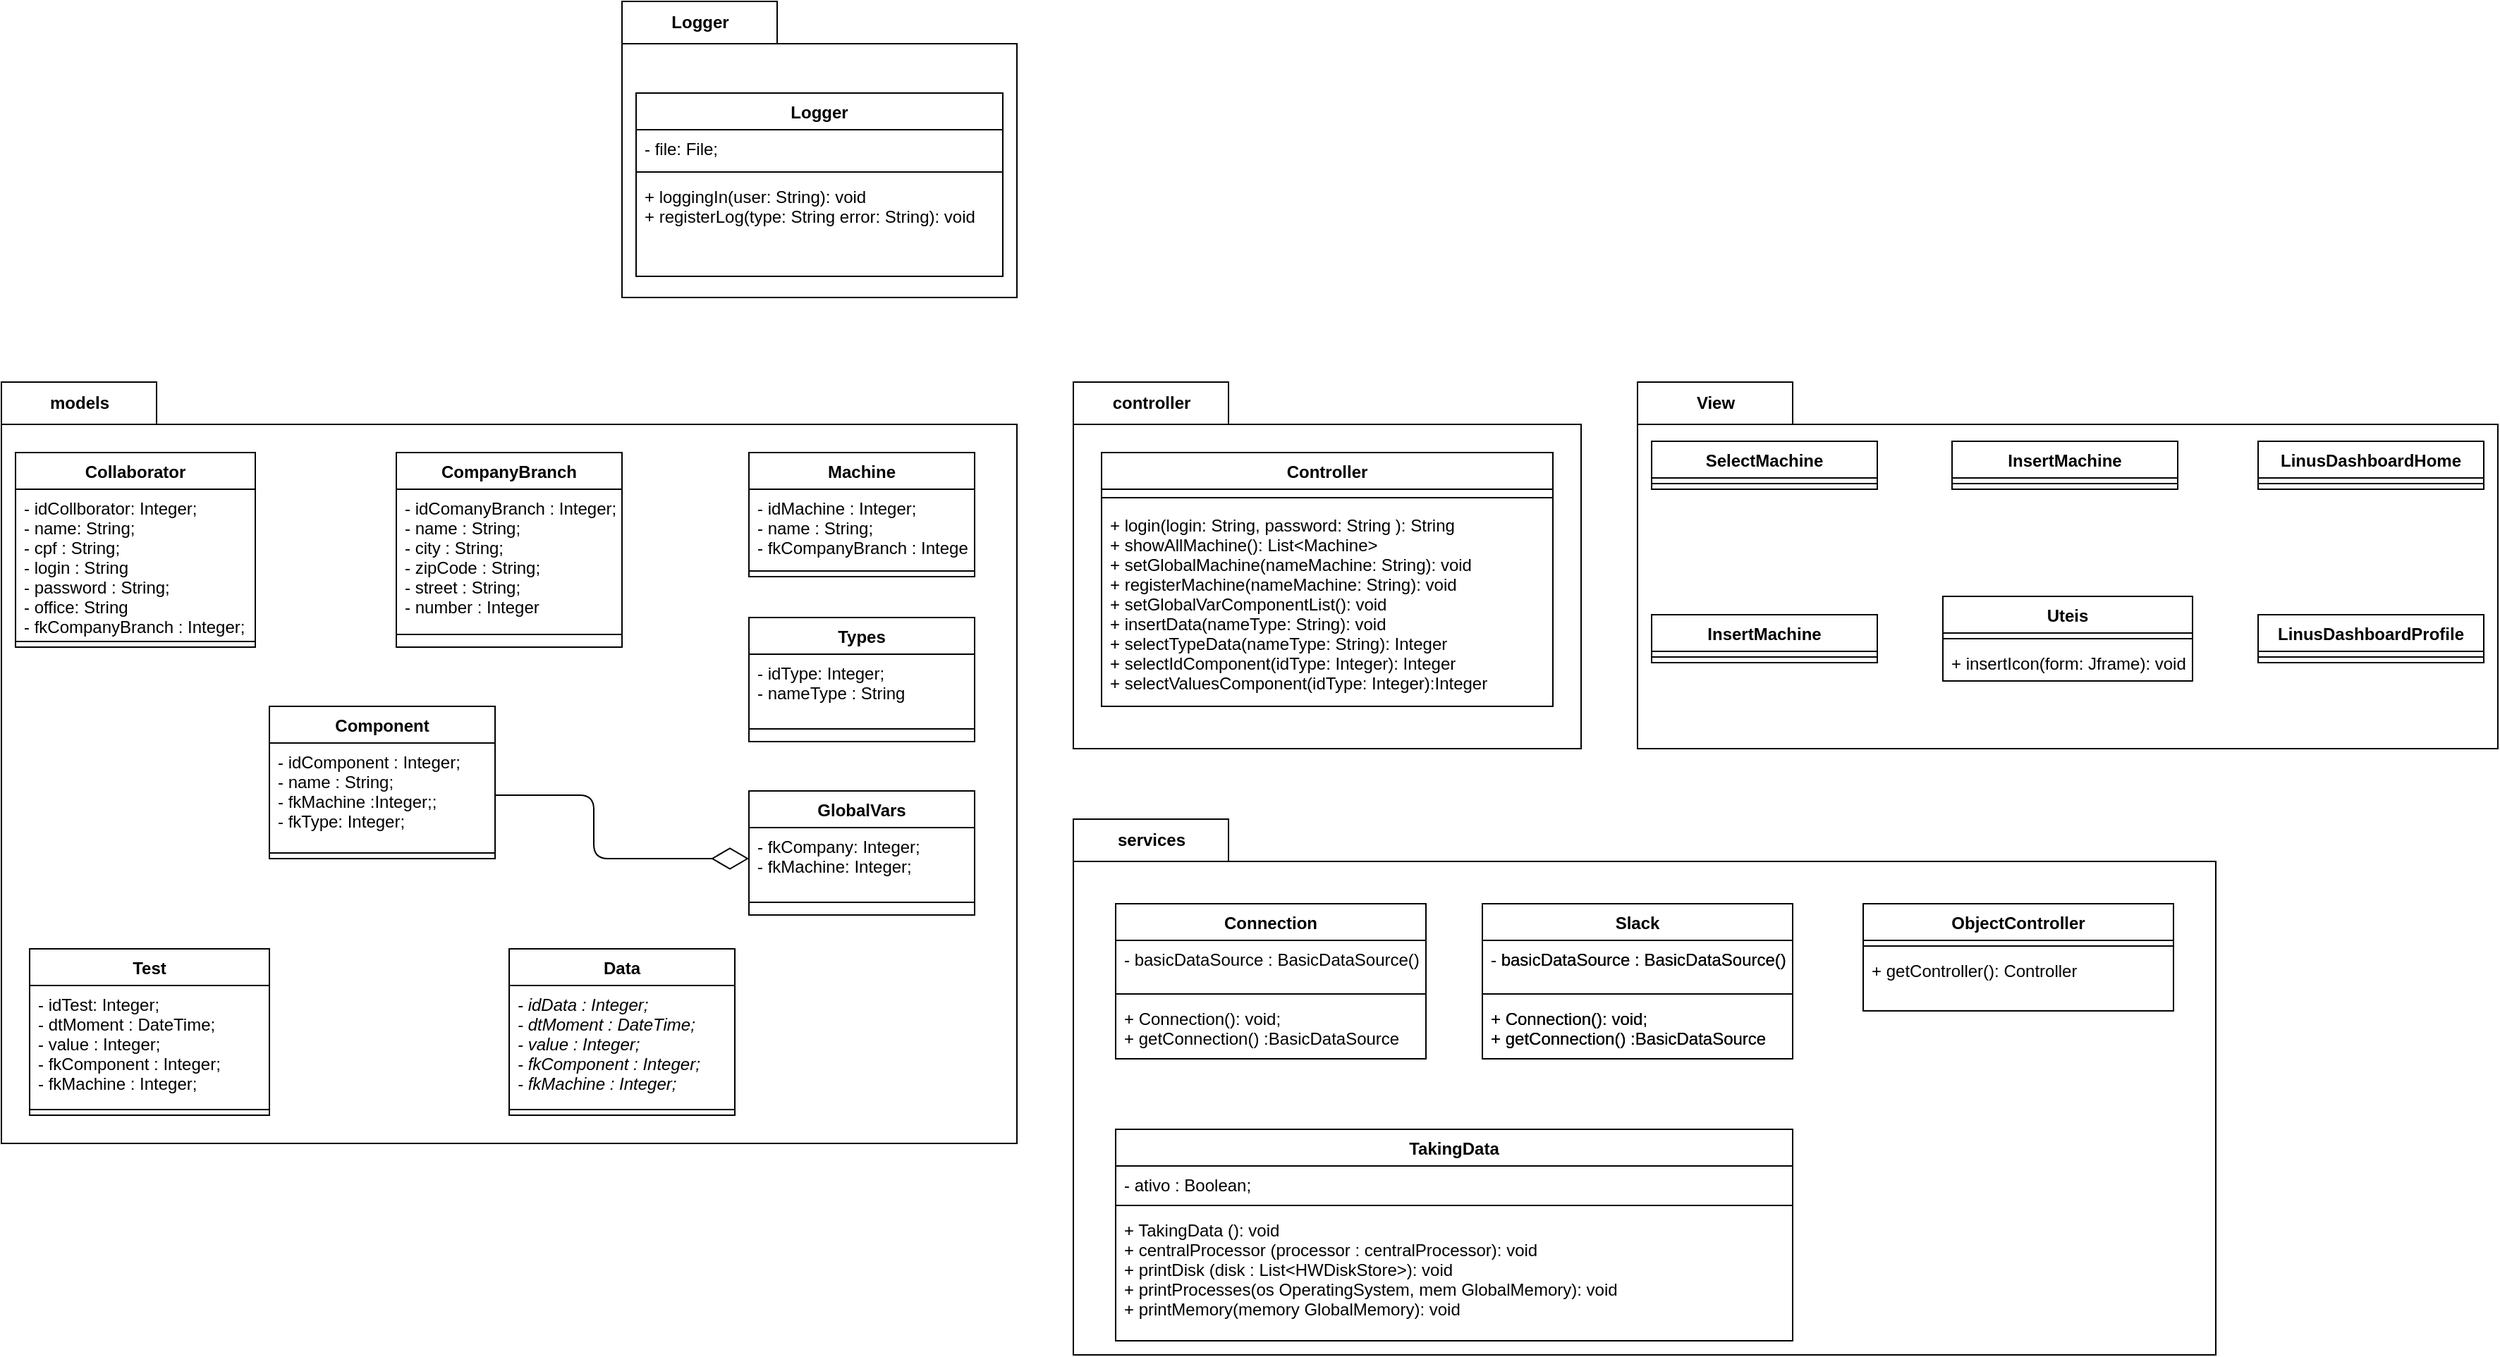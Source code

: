 <mxfile version="13.10.4" type="device"><diagram id="RD3s8kJx4T_rYx2lvKBA" name="Page-1"><mxGraphModel dx="2131" dy="1698" grid="1" gridSize="10" guides="1" tooltips="1" connect="1" arrows="1" fold="1" page="1" pageScale="1" pageWidth="827" pageHeight="1169" math="0" shadow="0"><root><mxCell id="0"/><mxCell id="1" parent="0"/><mxCell id="F6MDU5Umn2PXwsIhFBlG-26" value="models" style="shape=folder;fontStyle=1;tabWidth=110;tabHeight=30;tabPosition=left;html=1;boundedLbl=1;labelInHeader=1;" parent="1" vertex="1"><mxGeometry x="-720" y="60" width="720" height="540" as="geometry"/></mxCell><mxCell id="F6MDU5Umn2PXwsIhFBlG-11" value="controller" style="shape=folder;fontStyle=1;tabWidth=110;tabHeight=30;tabPosition=left;html=1;boundedLbl=1;labelInHeader=1;" parent="1" vertex="1"><mxGeometry x="40" y="60" width="360" height="260" as="geometry"/></mxCell><mxCell id="F6MDU5Umn2PXwsIhFBlG-14" value="Controller" style="swimlane;fontStyle=1;align=center;verticalAlign=top;childLayout=stackLayout;horizontal=1;startSize=26;horizontalStack=0;resizeParent=1;resizeParentMax=0;resizeLast=0;collapsible=1;marginBottom=0;" parent="1" vertex="1"><mxGeometry x="60" y="110" width="320" height="180" as="geometry"><mxRectangle x="60" y="110" width="100" height="26" as="alternateBounds"/></mxGeometry></mxCell><mxCell id="F6MDU5Umn2PXwsIhFBlG-16" value="" style="line;strokeWidth=1;fillColor=none;align=left;verticalAlign=middle;spacingTop=-1;spacingLeft=3;spacingRight=3;rotatable=0;labelPosition=right;points=[];portConstraint=eastwest;" parent="F6MDU5Umn2PXwsIhFBlG-14" vertex="1"><mxGeometry y="26" width="320" height="12" as="geometry"/></mxCell><mxCell id="F6MDU5Umn2PXwsIhFBlG-17" value="+ login(login: String, password: String ): String&#10;+ showAllMachine(): List&lt;Machine&gt;&#10;+ setGlobalMachine(nameMachine: String): void&#10;+ registerMachine(nameMachine: String): void&#10;+ setGlobalVarComponentList(): void&#10;+ insertData(nameType: String): void&#10;+ selectTypeData(nameType: String): Integer&#10;+ selectIdComponent(idType: Integer): Integer&#10;+ selectValuesComponent(idType: Integer):Integer&#10;&#10;" style="text;strokeColor=none;fillColor=none;align=left;verticalAlign=top;spacingLeft=4;spacingRight=4;overflow=hidden;rotatable=0;points=[[0,0.5],[1,0.5]];portConstraint=eastwest;" parent="F6MDU5Umn2PXwsIhFBlG-14" vertex="1"><mxGeometry y="38" width="320" height="142" as="geometry"/></mxCell><mxCell id="F6MDU5Umn2PXwsIhFBlG-20" value="View" style="shape=folder;fontStyle=1;tabWidth=110;tabHeight=30;tabPosition=left;html=1;boundedLbl=1;labelInHeader=1;" parent="1" vertex="1"><mxGeometry x="440" y="60" width="610" height="260" as="geometry"/></mxCell><mxCell id="F6MDU5Umn2PXwsIhFBlG-22" value="CompanyBranch" style="swimlane;fontStyle=1;align=center;verticalAlign=top;childLayout=stackLayout;horizontal=1;startSize=26;horizontalStack=0;resizeParent=1;resizeParentMax=0;resizeLast=0;collapsible=1;marginBottom=0;" parent="1" vertex="1"><mxGeometry x="-440" y="110" width="160" height="138" as="geometry"/></mxCell><mxCell id="F6MDU5Umn2PXwsIhFBlG-23" value="- idComanyBranch : Integer;&#10;- name : String;&#10;- city : String;&#10;- zipCode : String;&#10;- street : String;&#10;- number : Integer" style="text;strokeColor=none;fillColor=none;align=left;verticalAlign=top;spacingLeft=4;spacingRight=4;overflow=hidden;rotatable=0;points=[[0,0.5],[1,0.5]];portConstraint=eastwest;" parent="F6MDU5Umn2PXwsIhFBlG-22" vertex="1"><mxGeometry y="26" width="160" height="94" as="geometry"/></mxCell><mxCell id="F6MDU5Umn2PXwsIhFBlG-24" value="" style="line;strokeWidth=1;fillColor=none;align=left;verticalAlign=middle;spacingTop=-1;spacingLeft=3;spacingRight=3;rotatable=0;labelPosition=right;points=[];portConstraint=eastwest;" parent="F6MDU5Umn2PXwsIhFBlG-22" vertex="1"><mxGeometry y="120" width="160" height="18" as="geometry"/></mxCell><mxCell id="F6MDU5Umn2PXwsIhFBlG-27" value="services" style="shape=folder;fontStyle=1;tabWidth=110;tabHeight=30;tabPosition=left;html=1;boundedLbl=1;labelInHeader=1;" parent="1" vertex="1"><mxGeometry x="40" y="370" width="810" height="380" as="geometry"/></mxCell><mxCell id="F6MDU5Umn2PXwsIhFBlG-28" value="Connection" style="swimlane;fontStyle=1;align=center;verticalAlign=top;childLayout=stackLayout;horizontal=1;startSize=26;horizontalStack=0;resizeParent=1;resizeParentMax=0;resizeLast=0;collapsible=1;marginBottom=0;" parent="1" vertex="1"><mxGeometry x="70" y="430" width="220" height="110" as="geometry"/></mxCell><mxCell id="F6MDU5Umn2PXwsIhFBlG-29" value="- basicDataSource : BasicDataSource();" style="text;strokeColor=none;fillColor=none;align=left;verticalAlign=top;spacingLeft=4;spacingRight=4;overflow=hidden;rotatable=0;points=[[0,0.5],[1,0.5]];portConstraint=eastwest;" parent="F6MDU5Umn2PXwsIhFBlG-28" vertex="1"><mxGeometry y="26" width="220" height="34" as="geometry"/></mxCell><mxCell id="F6MDU5Umn2PXwsIhFBlG-30" value="" style="line;strokeWidth=1;fillColor=none;align=left;verticalAlign=middle;spacingTop=-1;spacingLeft=3;spacingRight=3;rotatable=0;labelPosition=right;points=[];portConstraint=eastwest;" parent="F6MDU5Umn2PXwsIhFBlG-28" vertex="1"><mxGeometry y="60" width="220" height="8" as="geometry"/></mxCell><mxCell id="F6MDU5Umn2PXwsIhFBlG-31" value="+ Connection(): void;&#10;+ getConnection() :BasicDataSource" style="text;strokeColor=none;fillColor=none;align=left;verticalAlign=top;spacingLeft=4;spacingRight=4;overflow=hidden;rotatable=0;points=[[0,0.5],[1,0.5]];portConstraint=eastwest;" parent="F6MDU5Umn2PXwsIhFBlG-28" vertex="1"><mxGeometry y="68" width="220" height="42" as="geometry"/></mxCell><mxCell id="F6MDU5Umn2PXwsIhFBlG-32" value="Machine" style="swimlane;fontStyle=1;align=center;verticalAlign=top;childLayout=stackLayout;horizontal=1;startSize=26;horizontalStack=0;resizeParent=1;resizeParentMax=0;resizeLast=0;collapsible=1;marginBottom=0;" parent="1" vertex="1"><mxGeometry x="-190" y="110" width="160" height="88" as="geometry"/></mxCell><mxCell id="F6MDU5Umn2PXwsIhFBlG-33" value="- idMachine : Integer;&#10;- name : String;&#10;- fkCompanyBranch : Integer;" style="text;strokeColor=none;fillColor=none;align=left;verticalAlign=top;spacingLeft=4;spacingRight=4;overflow=hidden;rotatable=0;points=[[0,0.5],[1,0.5]];portConstraint=eastwest;" parent="F6MDU5Umn2PXwsIhFBlG-32" vertex="1"><mxGeometry y="26" width="160" height="54" as="geometry"/></mxCell><mxCell id="F6MDU5Umn2PXwsIhFBlG-34" value="" style="line;strokeWidth=1;fillColor=none;align=left;verticalAlign=middle;spacingTop=-1;spacingLeft=3;spacingRight=3;rotatable=0;labelPosition=right;points=[];portConstraint=eastwest;" parent="F6MDU5Umn2PXwsIhFBlG-32" vertex="1"><mxGeometry y="80" width="160" height="8" as="geometry"/></mxCell><mxCell id="F6MDU5Umn2PXwsIhFBlG-36" value="Collaborator" style="swimlane;fontStyle=1;align=center;verticalAlign=top;childLayout=stackLayout;horizontal=1;startSize=26;horizontalStack=0;resizeParent=1;resizeParentMax=0;resizeLast=0;collapsible=1;marginBottom=0;" parent="1" vertex="1"><mxGeometry x="-710" y="110" width="170" height="138" as="geometry"/></mxCell><mxCell id="F6MDU5Umn2PXwsIhFBlG-37" value="- idCollborator: Integer;&#10;- name: String;&#10;- cpf : String;&#10;- login : String&#10;- password : String;&#10;- office: String&#10;- fkCompanyBranch : Integer;" style="text;strokeColor=none;fillColor=none;align=left;verticalAlign=top;spacingLeft=4;spacingRight=4;overflow=hidden;rotatable=0;points=[[0,0.5],[1,0.5]];portConstraint=eastwest;" parent="F6MDU5Umn2PXwsIhFBlG-36" vertex="1"><mxGeometry y="26" width="170" height="104" as="geometry"/></mxCell><mxCell id="F6MDU5Umn2PXwsIhFBlG-38" value="" style="line;strokeWidth=1;fillColor=none;align=left;verticalAlign=middle;spacingTop=-1;spacingLeft=3;spacingRight=3;rotatable=0;labelPosition=right;points=[];portConstraint=eastwest;" parent="F6MDU5Umn2PXwsIhFBlG-36" vertex="1"><mxGeometry y="130" width="170" height="8" as="geometry"/></mxCell><mxCell id="F6MDU5Umn2PXwsIhFBlG-40" value="Component" style="swimlane;fontStyle=1;align=center;verticalAlign=top;childLayout=stackLayout;horizontal=1;startSize=26;horizontalStack=0;resizeParent=1;resizeParentMax=0;resizeLast=0;collapsible=1;marginBottom=0;" parent="1" vertex="1"><mxGeometry x="-530" y="290" width="160" height="108" as="geometry"/></mxCell><mxCell id="F6MDU5Umn2PXwsIhFBlG-41" value="- idComponent : Integer;&#10;- name : String;&#10;- fkMachine :Integer;;&#10;- fkType: Integer;&#10;" style="text;strokeColor=none;fillColor=none;align=left;verticalAlign=top;spacingLeft=4;spacingRight=4;overflow=hidden;rotatable=0;points=[[0,0.5],[1,0.5]];portConstraint=eastwest;" parent="F6MDU5Umn2PXwsIhFBlG-40" vertex="1"><mxGeometry y="26" width="160" height="74" as="geometry"/></mxCell><mxCell id="F6MDU5Umn2PXwsIhFBlG-42" value="" style="line;strokeWidth=1;fillColor=none;align=left;verticalAlign=middle;spacingTop=-1;spacingLeft=3;spacingRight=3;rotatable=0;labelPosition=right;points=[];portConstraint=eastwest;" parent="F6MDU5Umn2PXwsIhFBlG-40" vertex="1"><mxGeometry y="100" width="160" height="8" as="geometry"/></mxCell><mxCell id="F6MDU5Umn2PXwsIhFBlG-44" value="Test" style="swimlane;fontStyle=1;align=center;verticalAlign=top;childLayout=stackLayout;horizontal=1;startSize=26;horizontalStack=0;resizeParent=1;resizeParentMax=0;resizeLast=0;collapsible=1;marginBottom=0;" parent="1" vertex="1"><mxGeometry x="-700" y="462" width="170" height="118" as="geometry"/></mxCell><mxCell id="F6MDU5Umn2PXwsIhFBlG-45" value="- idTest: Integer;&#10;- dtMoment : DateTime;&#10;- value : Integer;&#10;- fkComponent : Integer;&#10;- fkMachine : Integer;" style="text;strokeColor=none;fillColor=none;align=left;verticalAlign=top;spacingLeft=4;spacingRight=4;overflow=hidden;rotatable=0;points=[[0,0.5],[1,0.5]];portConstraint=eastwest;" parent="F6MDU5Umn2PXwsIhFBlG-44" vertex="1"><mxGeometry y="26" width="170" height="84" as="geometry"/></mxCell><mxCell id="F6MDU5Umn2PXwsIhFBlG-46" value="" style="line;strokeWidth=1;fillColor=none;align=left;verticalAlign=middle;spacingTop=-1;spacingLeft=3;spacingRight=3;rotatable=0;labelPosition=right;points=[];portConstraint=eastwest;" parent="F6MDU5Umn2PXwsIhFBlG-44" vertex="1"><mxGeometry y="110" width="170" height="8" as="geometry"/></mxCell><mxCell id="Z45e9iWXkxGw7tkl8lpb-1" value="Data" style="swimlane;fontStyle=1;align=center;verticalAlign=top;childLayout=stackLayout;horizontal=1;startSize=26;horizontalStack=0;resizeParent=1;resizeParentMax=0;resizeLast=0;collapsible=1;marginBottom=0;" parent="1" vertex="1"><mxGeometry x="-360" y="462" width="160" height="118" as="geometry"/></mxCell><mxCell id="Z45e9iWXkxGw7tkl8lpb-2" value="- idData : Integer;&#10;- dtMoment : DateTime;&#10;- value : Integer;&#10;- fkComponent : Integer;&#10;- fkMachine : Integer;" style="text;strokeColor=none;fillColor=none;align=left;verticalAlign=top;spacingLeft=4;spacingRight=4;overflow=hidden;rotatable=0;points=[[0,0.5],[1,0.5]];portConstraint=eastwest;fontStyle=2" parent="Z45e9iWXkxGw7tkl8lpb-1" vertex="1"><mxGeometry y="26" width="160" height="84" as="geometry"/></mxCell><mxCell id="Z45e9iWXkxGw7tkl8lpb-3" value="" style="line;strokeWidth=1;fillColor=none;align=left;verticalAlign=middle;spacingTop=-1;spacingLeft=3;spacingRight=3;rotatable=0;labelPosition=right;points=[];portConstraint=eastwest;" parent="Z45e9iWXkxGw7tkl8lpb-1" vertex="1"><mxGeometry y="110" width="160" height="8" as="geometry"/></mxCell><mxCell id="MRlA3GBKrCIRUdUbZOBZ-1" value="Slack" style="swimlane;fontStyle=1;align=center;verticalAlign=top;childLayout=stackLayout;horizontal=1;startSize=26;horizontalStack=0;resizeParent=1;resizeParentMax=0;resizeLast=0;collapsible=1;marginBottom=0;" parent="1" vertex="1"><mxGeometry x="330" y="430" width="220" height="110" as="geometry"/></mxCell><mxCell id="MRlA3GBKrCIRUdUbZOBZ-2" value="- basicDataSource : BasicDataSource();" style="text;strokeColor=none;fillColor=none;align=left;verticalAlign=top;spacingLeft=4;spacingRight=4;overflow=hidden;rotatable=0;points=[[0,0.5],[1,0.5]];portConstraint=eastwest;" parent="MRlA3GBKrCIRUdUbZOBZ-1" vertex="1"><mxGeometry y="26" width="220" height="34" as="geometry"/></mxCell><mxCell id="MRlA3GBKrCIRUdUbZOBZ-3" value="" style="line;strokeWidth=1;fillColor=none;align=left;verticalAlign=middle;spacingTop=-1;spacingLeft=3;spacingRight=3;rotatable=0;labelPosition=right;points=[];portConstraint=eastwest;" parent="MRlA3GBKrCIRUdUbZOBZ-1" vertex="1"><mxGeometry y="60" width="220" height="8" as="geometry"/></mxCell><mxCell id="MRlA3GBKrCIRUdUbZOBZ-4" value="+ Connection(): void;&#10;+ getConnection() :BasicDataSource" style="text;strokeColor=none;fillColor=none;align=left;verticalAlign=top;spacingLeft=4;spacingRight=4;overflow=hidden;rotatable=0;points=[[0,0.5],[1,0.5]];portConstraint=eastwest;" parent="MRlA3GBKrCIRUdUbZOBZ-1" vertex="1"><mxGeometry y="68" width="220" height="42" as="geometry"/></mxCell><mxCell id="MRlA3GBKrCIRUdUbZOBZ-17" value="SelectMachine" style="swimlane;fontStyle=1;align=center;verticalAlign=top;childLayout=stackLayout;horizontal=1;startSize=26;horizontalStack=0;resizeParent=1;resizeParentMax=0;resizeLast=0;collapsible=1;marginBottom=0;" parent="1" vertex="1"><mxGeometry x="450" y="102" width="160" height="34" as="geometry"/></mxCell><mxCell id="MRlA3GBKrCIRUdUbZOBZ-18" value="" style="line;strokeWidth=1;fillColor=none;align=left;verticalAlign=middle;spacingTop=-1;spacingLeft=3;spacingRight=3;rotatable=0;labelPosition=right;points=[];portConstraint=eastwest;" parent="MRlA3GBKrCIRUdUbZOBZ-17" vertex="1"><mxGeometry y="26" width="160" height="8" as="geometry"/></mxCell><mxCell id="MRlA3GBKrCIRUdUbZOBZ-26" value="TakingData" style="swimlane;fontStyle=1;align=center;verticalAlign=top;childLayout=stackLayout;horizontal=1;startSize=26;horizontalStack=0;resizeParent=1;resizeParentMax=0;resizeLast=0;collapsible=1;marginBottom=0;" parent="1" vertex="1"><mxGeometry x="70" y="590" width="480" height="150" as="geometry"/></mxCell><mxCell id="MRlA3GBKrCIRUdUbZOBZ-27" value="- ativo : Boolean;" style="text;strokeColor=none;fillColor=none;align=left;verticalAlign=top;spacingLeft=4;spacingRight=4;overflow=hidden;rotatable=0;points=[[0,0.5],[1,0.5]];portConstraint=eastwest;" parent="MRlA3GBKrCIRUdUbZOBZ-26" vertex="1"><mxGeometry y="26" width="480" height="24" as="geometry"/></mxCell><mxCell id="MRlA3GBKrCIRUdUbZOBZ-28" value="" style="line;strokeWidth=1;fillColor=none;align=left;verticalAlign=middle;spacingTop=-1;spacingLeft=3;spacingRight=3;rotatable=0;labelPosition=right;points=[];portConstraint=eastwest;" parent="MRlA3GBKrCIRUdUbZOBZ-26" vertex="1"><mxGeometry y="50" width="480" height="8" as="geometry"/></mxCell><mxCell id="MRlA3GBKrCIRUdUbZOBZ-29" value="+ TakingData (): void&#10;+ centralProcessor (processor : centralProcessor): void&#10;+ printDisk (disk : List&lt;HWDiskStore&gt;): void&#10;+ printProcesses(os OperatingSystem, mem GlobalMemory): void&#10;+ printMemory(memory GlobalMemory): void" style="text;strokeColor=none;fillColor=none;align=left;verticalAlign=top;spacingLeft=4;spacingRight=4;overflow=hidden;rotatable=0;points=[[0,0.5],[1,0.5]];portConstraint=eastwest;" parent="MRlA3GBKrCIRUdUbZOBZ-26" vertex="1"><mxGeometry y="58" width="480" height="92" as="geometry"/></mxCell><mxCell id="XrI0nqO_kqB3tD6Gybd0-6" value="Types" style="swimlane;fontStyle=1;align=center;verticalAlign=top;childLayout=stackLayout;horizontal=1;startSize=26;horizontalStack=0;resizeParent=1;resizeParentMax=0;resizeLast=0;collapsible=1;marginBottom=0;" parent="1" vertex="1"><mxGeometry x="-190" y="227" width="160" height="88" as="geometry"/></mxCell><mxCell id="XrI0nqO_kqB3tD6Gybd0-7" value="- idType: Integer;&#10;- nameType : String&#10;" style="text;strokeColor=none;fillColor=none;align=left;verticalAlign=top;spacingLeft=4;spacingRight=4;overflow=hidden;rotatable=0;points=[[0,0.5],[1,0.5]];portConstraint=eastwest;" parent="XrI0nqO_kqB3tD6Gybd0-6" vertex="1"><mxGeometry y="26" width="160" height="44" as="geometry"/></mxCell><mxCell id="XrI0nqO_kqB3tD6Gybd0-8" value="" style="line;strokeWidth=1;fillColor=none;align=left;verticalAlign=middle;spacingTop=-1;spacingLeft=3;spacingRight=3;rotatable=0;labelPosition=right;points=[];portConstraint=eastwest;" parent="XrI0nqO_kqB3tD6Gybd0-6" vertex="1"><mxGeometry y="70" width="160" height="18" as="geometry"/></mxCell><mxCell id="XrI0nqO_kqB3tD6Gybd0-10" value="GlobalVars" style="swimlane;fontStyle=1;align=center;verticalAlign=top;childLayout=stackLayout;horizontal=1;startSize=26;horizontalStack=0;resizeParent=1;resizeParentMax=0;resizeLast=0;collapsible=1;marginBottom=0;" parent="1" vertex="1"><mxGeometry x="-190" y="350" width="160" height="88" as="geometry"/></mxCell><mxCell id="XrI0nqO_kqB3tD6Gybd0-11" value="- fkCompany: Integer;&#10;- fkMachine: Integer;&#10;&#10;" style="text;strokeColor=none;fillColor=none;align=left;verticalAlign=top;spacingLeft=4;spacingRight=4;overflow=hidden;rotatable=0;points=[[0,0.5],[1,0.5]];portConstraint=eastwest;" parent="XrI0nqO_kqB3tD6Gybd0-10" vertex="1"><mxGeometry y="26" width="160" height="44" as="geometry"/></mxCell><mxCell id="XrI0nqO_kqB3tD6Gybd0-12" value="" style="line;strokeWidth=1;fillColor=none;align=left;verticalAlign=middle;spacingTop=-1;spacingLeft=3;spacingRight=3;rotatable=0;labelPosition=right;points=[];portConstraint=eastwest;" parent="XrI0nqO_kqB3tD6Gybd0-10" vertex="1"><mxGeometry y="70" width="160" height="18" as="geometry"/></mxCell><mxCell id="XrI0nqO_kqB3tD6Gybd0-24" value="Logger" style="shape=folder;fontStyle=1;tabWidth=110;tabHeight=30;tabPosition=left;html=1;boundedLbl=1;labelInHeader=1;" parent="1" vertex="1"><mxGeometry x="-280" y="-210" width="280" height="210" as="geometry"/></mxCell><mxCell id="XrI0nqO_kqB3tD6Gybd0-29" value="Logger" style="swimlane;fontStyle=1;align=center;verticalAlign=top;childLayout=stackLayout;horizontal=1;startSize=26;horizontalStack=0;resizeParent=1;resizeParentMax=0;resizeLast=0;collapsible=1;marginBottom=0;" parent="1" vertex="1"><mxGeometry x="-270" y="-145" width="260" height="130" as="geometry"/></mxCell><mxCell id="XrI0nqO_kqB3tD6Gybd0-30" value="- file: File;" style="text;strokeColor=none;fillColor=none;align=left;verticalAlign=top;spacingLeft=4;spacingRight=4;overflow=hidden;rotatable=0;points=[[0,0.5],[1,0.5]];portConstraint=eastwest;" parent="XrI0nqO_kqB3tD6Gybd0-29" vertex="1"><mxGeometry y="26" width="260" height="26" as="geometry"/></mxCell><mxCell id="XrI0nqO_kqB3tD6Gybd0-31" value="" style="line;strokeWidth=1;fillColor=none;align=left;verticalAlign=middle;spacingTop=-1;spacingLeft=3;spacingRight=3;rotatable=0;labelPosition=right;points=[];portConstraint=eastwest;" parent="XrI0nqO_kqB3tD6Gybd0-29" vertex="1"><mxGeometry y="52" width="260" height="8" as="geometry"/></mxCell><mxCell id="XrI0nqO_kqB3tD6Gybd0-32" value="+ loggingIn(user: String): void&#10;+ registerLog(type: String error: String): void" style="text;strokeColor=none;fillColor=none;align=left;verticalAlign=top;spacingLeft=4;spacingRight=4;overflow=hidden;rotatable=0;points=[[0,0.5],[1,0.5]];portConstraint=eastwest;" parent="XrI0nqO_kqB3tD6Gybd0-29" vertex="1"><mxGeometry y="60" width="260" height="70" as="geometry"/></mxCell><mxCell id="XrI0nqO_kqB3tD6Gybd0-33" value="Slack" style="swimlane;fontStyle=1;align=center;verticalAlign=top;childLayout=stackLayout;horizontal=1;startSize=26;horizontalStack=0;resizeParent=1;resizeParentMax=0;resizeLast=0;collapsible=1;marginBottom=0;" parent="1" vertex="1"><mxGeometry x="330" y="430" width="220" height="110" as="geometry"/></mxCell><mxCell id="XrI0nqO_kqB3tD6Gybd0-34" value="- basicDataSource : BasicDataSource();" style="text;strokeColor=none;fillColor=none;align=left;verticalAlign=top;spacingLeft=4;spacingRight=4;overflow=hidden;rotatable=0;points=[[0,0.5],[1,0.5]];portConstraint=eastwest;" parent="XrI0nqO_kqB3tD6Gybd0-33" vertex="1"><mxGeometry y="26" width="220" height="34" as="geometry"/></mxCell><mxCell id="XrI0nqO_kqB3tD6Gybd0-35" value="" style="line;strokeWidth=1;fillColor=none;align=left;verticalAlign=middle;spacingTop=-1;spacingLeft=3;spacingRight=3;rotatable=0;labelPosition=right;points=[];portConstraint=eastwest;" parent="XrI0nqO_kqB3tD6Gybd0-33" vertex="1"><mxGeometry y="60" width="220" height="8" as="geometry"/></mxCell><mxCell id="XrI0nqO_kqB3tD6Gybd0-36" value="+ Connection(): void;&#10;+ getConnection() :BasicDataSource" style="text;strokeColor=none;fillColor=none;align=left;verticalAlign=top;spacingLeft=4;spacingRight=4;overflow=hidden;rotatable=0;points=[[0,0.5],[1,0.5]];portConstraint=eastwest;" parent="XrI0nqO_kqB3tD6Gybd0-33" vertex="1"><mxGeometry y="68" width="220" height="42" as="geometry"/></mxCell><mxCell id="XrI0nqO_kqB3tD6Gybd0-37" value="ObjectController" style="swimlane;fontStyle=1;align=center;verticalAlign=top;childLayout=stackLayout;horizontal=1;startSize=26;horizontalStack=0;resizeParent=1;resizeParentMax=0;resizeLast=0;collapsible=1;marginBottom=0;" parent="1" vertex="1"><mxGeometry x="600" y="430" width="220" height="76" as="geometry"/></mxCell><mxCell id="XrI0nqO_kqB3tD6Gybd0-39" value="" style="line;strokeWidth=1;fillColor=none;align=left;verticalAlign=middle;spacingTop=-1;spacingLeft=3;spacingRight=3;rotatable=0;labelPosition=right;points=[];portConstraint=eastwest;" parent="XrI0nqO_kqB3tD6Gybd0-37" vertex="1"><mxGeometry y="26" width="220" height="8" as="geometry"/></mxCell><mxCell id="XrI0nqO_kqB3tD6Gybd0-40" value="+ getController(): Controller" style="text;strokeColor=none;fillColor=none;align=left;verticalAlign=top;spacingLeft=4;spacingRight=4;overflow=hidden;rotatable=0;points=[[0,0.5],[1,0.5]];portConstraint=eastwest;" parent="XrI0nqO_kqB3tD6Gybd0-37" vertex="1"><mxGeometry y="34" width="220" height="42" as="geometry"/></mxCell><mxCell id="XrI0nqO_kqB3tD6Gybd0-41" value="InsertMachine" style="swimlane;fontStyle=1;align=center;verticalAlign=top;childLayout=stackLayout;horizontal=1;startSize=26;horizontalStack=0;resizeParent=1;resizeParentMax=0;resizeLast=0;collapsible=1;marginBottom=0;" parent="1" vertex="1"><mxGeometry x="663" y="102" width="160" height="34" as="geometry"/></mxCell><mxCell id="XrI0nqO_kqB3tD6Gybd0-42" value="" style="line;strokeWidth=1;fillColor=none;align=left;verticalAlign=middle;spacingTop=-1;spacingLeft=3;spacingRight=3;rotatable=0;labelPosition=right;points=[];portConstraint=eastwest;" parent="XrI0nqO_kqB3tD6Gybd0-41" vertex="1"><mxGeometry y="26" width="160" height="8" as="geometry"/></mxCell><mxCell id="XrI0nqO_kqB3tD6Gybd0-45" value="LinusDashboardHome" style="swimlane;fontStyle=1;align=center;verticalAlign=top;childLayout=stackLayout;horizontal=1;startSize=26;horizontalStack=0;resizeParent=1;resizeParentMax=0;resizeLast=0;collapsible=1;marginBottom=0;" parent="1" vertex="1"><mxGeometry x="880" y="102" width="160" height="34" as="geometry"/></mxCell><mxCell id="XrI0nqO_kqB3tD6Gybd0-46" value="" style="line;strokeWidth=1;fillColor=none;align=left;verticalAlign=middle;spacingTop=-1;spacingLeft=3;spacingRight=3;rotatable=0;labelPosition=right;points=[];portConstraint=eastwest;" parent="XrI0nqO_kqB3tD6Gybd0-45" vertex="1"><mxGeometry y="26" width="160" height="8" as="geometry"/></mxCell><mxCell id="XrI0nqO_kqB3tD6Gybd0-47" value="LinusDashboardProfile" style="swimlane;fontStyle=1;align=center;verticalAlign=top;childLayout=stackLayout;horizontal=1;startSize=26;horizontalStack=0;resizeParent=1;resizeParentMax=0;resizeLast=0;collapsible=1;marginBottom=0;" parent="1" vertex="1"><mxGeometry x="880" y="225" width="160" height="34" as="geometry"/></mxCell><mxCell id="XrI0nqO_kqB3tD6Gybd0-48" value="" style="line;strokeWidth=1;fillColor=none;align=left;verticalAlign=middle;spacingTop=-1;spacingLeft=3;spacingRight=3;rotatable=0;labelPosition=right;points=[];portConstraint=eastwest;" parent="XrI0nqO_kqB3tD6Gybd0-47" vertex="1"><mxGeometry y="26" width="160" height="8" as="geometry"/></mxCell><mxCell id="XrI0nqO_kqB3tD6Gybd0-49" value="InsertMachine" style="swimlane;fontStyle=1;align=center;verticalAlign=top;childLayout=stackLayout;horizontal=1;startSize=26;horizontalStack=0;resizeParent=1;resizeParentMax=0;resizeLast=0;collapsible=1;marginBottom=0;" parent="1" vertex="1"><mxGeometry x="450" y="225" width="160" height="34" as="geometry"/></mxCell><mxCell id="XrI0nqO_kqB3tD6Gybd0-50" value="" style="line;strokeWidth=1;fillColor=none;align=left;verticalAlign=middle;spacingTop=-1;spacingLeft=3;spacingRight=3;rotatable=0;labelPosition=right;points=[];portConstraint=eastwest;" parent="XrI0nqO_kqB3tD6Gybd0-49" vertex="1"><mxGeometry y="26" width="160" height="8" as="geometry"/></mxCell><mxCell id="XrI0nqO_kqB3tD6Gybd0-55" value="Uteis" style="swimlane;fontStyle=1;align=center;verticalAlign=top;childLayout=stackLayout;horizontal=1;startSize=26;horizontalStack=0;resizeParent=1;resizeParentMax=0;resizeLast=0;collapsible=1;marginBottom=0;" parent="1" vertex="1"><mxGeometry x="656.5" y="212" width="177" height="60" as="geometry"/></mxCell><mxCell id="XrI0nqO_kqB3tD6Gybd0-56" value="" style="line;strokeWidth=1;fillColor=none;align=left;verticalAlign=middle;spacingTop=-1;spacingLeft=3;spacingRight=3;rotatable=0;labelPosition=right;points=[];portConstraint=eastwest;" parent="XrI0nqO_kqB3tD6Gybd0-55" vertex="1"><mxGeometry y="26" width="177" height="8" as="geometry"/></mxCell><mxCell id="XrI0nqO_kqB3tD6Gybd0-54" value="+ insertIcon(form: Jframe): void" style="text;strokeColor=none;fillColor=none;align=left;verticalAlign=top;spacingLeft=4;spacingRight=4;overflow=hidden;rotatable=0;points=[[0,0.5],[1,0.5]];portConstraint=eastwest;" parent="XrI0nqO_kqB3tD6Gybd0-55" vertex="1"><mxGeometry y="34" width="177" height="26" as="geometry"/></mxCell><mxCell id="jQBvlmUBKAjI5JzaJW7g-3" value="" style="endArrow=diamondThin;endFill=0;endSize=24;html=1;entryX=0;entryY=0.5;entryDx=0;entryDy=0;exitX=1;exitY=0.5;exitDx=0;exitDy=0;" edge="1" parent="1" source="F6MDU5Umn2PXwsIhFBlG-41" target="XrI0nqO_kqB3tD6Gybd0-11"><mxGeometry width="160" relative="1" as="geometry"><mxPoint x="-220" y="290" as="sourcePoint"/><mxPoint x="-60" y="290" as="targetPoint"/><Array as="points"><mxPoint x="-300" y="353"/><mxPoint x="-300" y="398"/></Array></mxGeometry></mxCell></root></mxGraphModel></diagram></mxfile>